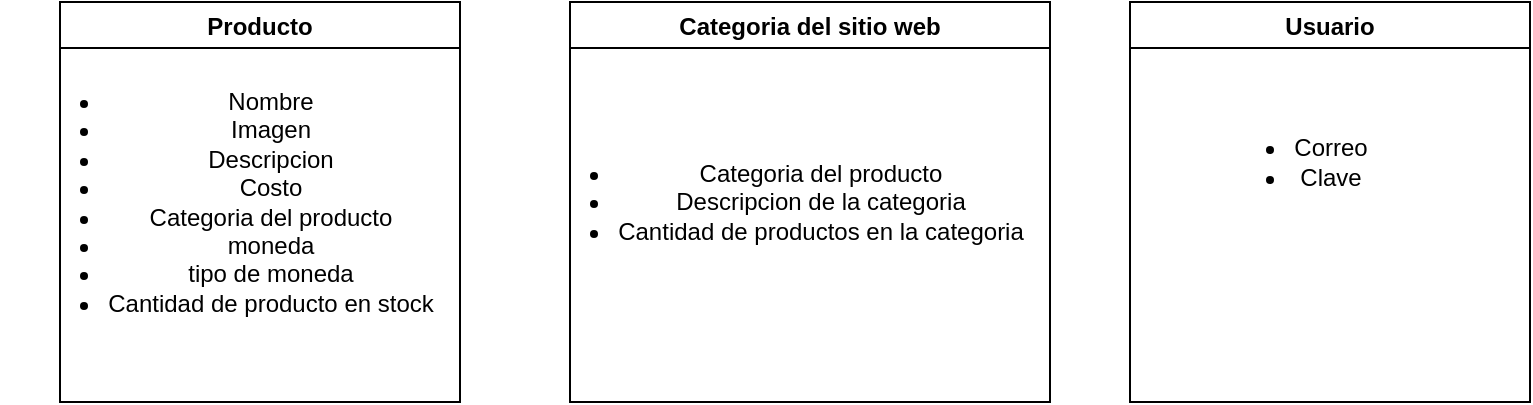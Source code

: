 <mxfile version="20.2.5" type="github"><diagram id="gKbmcsry6UuuaC8V4PWg" name="Página-1"><mxGraphModel dx="868" dy="482" grid="1" gridSize="10" guides="1" tooltips="1" connect="1" arrows="1" fold="1" page="1" pageScale="1" pageWidth="827" pageHeight="1169" math="0" shadow="0"><root><mxCell id="0"/><mxCell id="1" parent="0"/><mxCell id="q5CQHc6XubwMQDwRLdGu-5" value="" style="group" vertex="1" connectable="0" parent="1"><mxGeometry x="45" y="30" width="200" height="200" as="geometry"/></mxCell><mxCell id="q5CQHc6XubwMQDwRLdGu-1" value="Producto" style="swimlane;" vertex="1" parent="q5CQHc6XubwMQDwRLdGu-5"><mxGeometry width="200" height="200" as="geometry"/></mxCell><mxCell id="q5CQHc6XubwMQDwRLdGu-4" value="&lt;ul&gt;&lt;li&gt;Nombre&lt;/li&gt;&lt;li&gt;Imagen&lt;/li&gt;&lt;li&gt;Descripcion&lt;/li&gt;&lt;li&gt;Costo&lt;/li&gt;&lt;li&gt;Categoria del producto&lt;/li&gt;&lt;li&gt;moneda&lt;/li&gt;&lt;li&gt;tipo de moneda&lt;/li&gt;&lt;li&gt;Cantidad de producto en stock&lt;/li&gt;&lt;/ul&gt;" style="text;html=1;align=center;verticalAlign=middle;resizable=0;points=[];autosize=1;strokeColor=none;fillColor=none;" vertex="1" parent="q5CQHc6XubwMQDwRLdGu-1"><mxGeometry x="-30" y="25" width="230" height="150" as="geometry"/></mxCell><mxCell id="q5CQHc6XubwMQDwRLdGu-6" value="Categoria del sitio web" style="swimlane;" vertex="1" parent="1"><mxGeometry x="300" y="30" width="240" height="200" as="geometry"/></mxCell><mxCell id="q5CQHc6XubwMQDwRLdGu-7" value="&lt;ul&gt;&lt;li&gt;Categoria del producto&lt;/li&gt;&lt;li&gt;Descripcion de la categoria&lt;/li&gt;&lt;li&gt;Cantidad de productos en la categoria&lt;/li&gt;&lt;/ul&gt;" style="text;html=1;align=center;verticalAlign=middle;resizable=0;points=[];autosize=1;strokeColor=none;fillColor=none;" vertex="1" parent="q5CQHc6XubwMQDwRLdGu-6"><mxGeometry x="-30" y="60" width="270" height="80" as="geometry"/></mxCell><mxCell id="q5CQHc6XubwMQDwRLdGu-12" value="Usuario" style="swimlane;" vertex="1" parent="1"><mxGeometry x="580" y="30" width="200" height="200" as="geometry"/></mxCell><mxCell id="q5CQHc6XubwMQDwRLdGu-13" value="&lt;ul&gt;&lt;li&gt;Correo&lt;/li&gt;&lt;li&gt;Clave&lt;/li&gt;&lt;/ul&gt;" style="text;html=1;align=center;verticalAlign=middle;resizable=0;points=[];autosize=1;strokeColor=none;fillColor=none;" vertex="1" parent="q5CQHc6XubwMQDwRLdGu-12"><mxGeometry x="30" y="45" width="100" height="70" as="geometry"/></mxCell></root></mxGraphModel></diagram></mxfile>